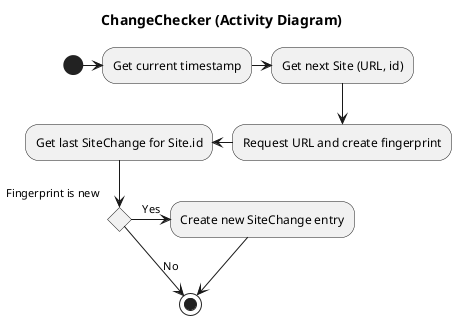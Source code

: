 @startuml
skinparam monochrome true
title ChangeChecker (Activity Diagram)

(*)  -right-> "Get current timestamp"
-right-> "Get next Site (URL, id)"
-down-> "Request URL and create fingerprint"
-left-> "Get last SiteChange for Site.id"
If "Fingerprint is new" then
-right-> [Yes] "Create new SiteChange entry"
--> (*)
else
-right-> [No] (*)
Endif
@enduml